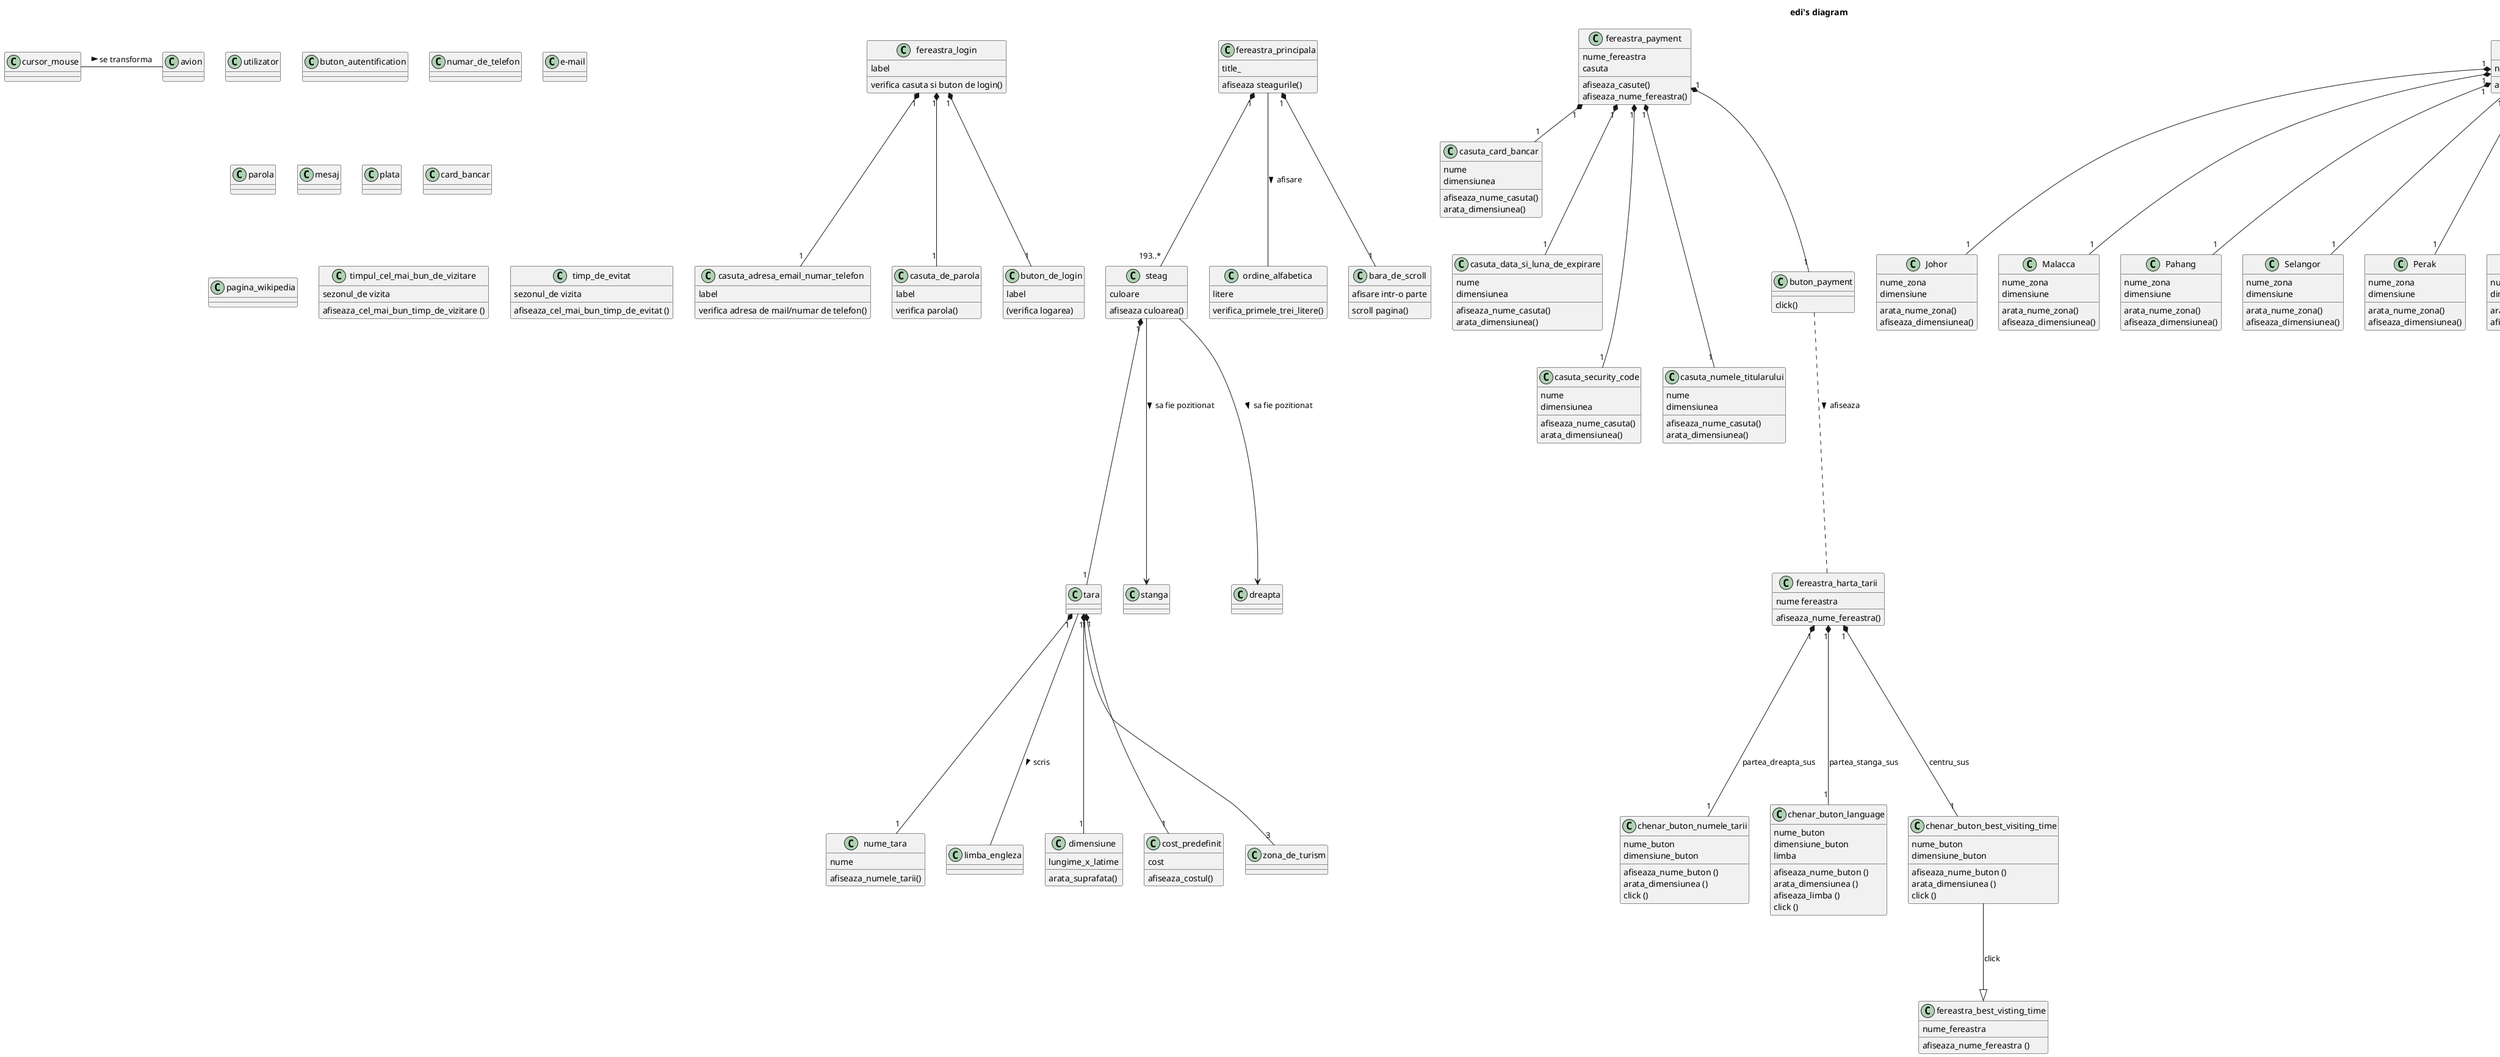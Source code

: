 @startuml
title edi's diagram

class utilizator {}
class buton_autentification {}
class fereastra_login {
label
verifica casuta si buton de login()
}
class casuta_adresa_email_numar_telefon {
label
verifica adresa de mail/numar de telefon()
}
class casuta_de_parola {
label
verifica parola()
}
class buton_de_login {
label
(verifica logarea)
}

fereastra_login "1"*--- "1" casuta_adresa_email_numar_telefon
fereastra_login "1"*--- "1" casuta_de_parola
fereastra_login "1"*--- "1" buton_de_login

class utilizator {}
class numar_de_telefon {}
class e-mail {}
class parola {}
class mesaj {}

class utilizator {}
class e-mail {}
class numar_de_telefon {}
class fereastra_principala {
title_
afiseaza steagurile()
}
class steag {
culoare
afiseaza culoarea()
}
class nume_tara {
nume
afiseaza_numele_tarii()
}
class tara {
}
class ordine_alfabetica {
litere
verifica_primele_trei_litere()

}
class stanga {}
class dreapta {}
class limba_engleza {}
fereastra_principala "1"*--- "193..*"steag
fereastra_principala --- ordine_alfabetica : afisare >
steag ---> stanga : sa fie pozitionat >
steag ---> dreapta : sa fie pozitionat >
tara --- limba_engleza : scris >
steag "1"*--- "1"tara

class bara_de_scroll {
afisare intr-o parte
scroll pagina()
}
class cursor_mouse {}
class avion {}
fereastra_principala "1"*---"1" bara_de_scroll
cursor_mouse - avion :> se transforma

class fereastra_payment {
nume_fereastra
casuta
afiseaza_casute()
afiseaza_nume_fereastra()
}
class plata {}
class dimensiune {
lungime_x_latime
arata_suprafata()
}
class card_bancar {}
class cost_predefinit {
cost
afiseaza_costul()
}
class zona_de_turism {}
class casuta_card_bancar {
nume
dimensiunea
afiseaza_nume_casuta()
arata_dimensiunea()
}
class casuta_data_si_luna_de_expirare {
nume
dimensiunea
afiseaza_nume_casuta()
arata_dimensiunea()
}
class casuta_security_code {
nume
dimensiunea
afiseaza_nume_casuta()
arata_dimensiunea()
}
class casuta_numele_titularului {
nume
dimensiunea
afiseaza_nume_casuta()
arata_dimensiunea()
}
class buton_payment {

click()
}

fereastra_payment "1" *-- "1" casuta_card_bancar
fereastra_payment "1" *--- "1" casuta_data_si_luna_de_expirare
fereastra_payment "1" *---- "1" casuta_security_code
fereastra_payment "1" *---- "1" casuta_numele_titularului
fereastra_payment "1" *--- "1" buton_payment
tara "1" *--- "3" zona_de_turism
tara "1" *--- "1" cost_predefinit
tara "1" *--- "1" dimensiune
tara "1" *--- "1" nume_tara

class fereastra_harta_tarii {
nume fereastra
afiseaza_nume_fereastra()
}
class Malaezia {
nume_tara
afiseaza_nume_tara()
}
class Johor {
nume_zona
dimensiune
arata_nume_zona()
afiseaza_dimensiunea()
}
Class Malacca {
nume_zona
dimensiune
arata_nume_zona()
afiseaza_dimensiunea()
}
class Pahang {
nume_zona
dimensiune
arata_nume_zona()
afiseaza_dimensiunea()
}
class Selangor {
nume_zona
dimensiune
arata_nume_zona()
afiseaza_dimensiunea()
}
Class Perak {
nume_zona
dimensiune
arata_nume_zona()
afiseaza_dimensiunea()
}
Class Kelantan {
nume_zona
dimensiune
arata_nume_zona()
afiseaza_dimensiunea()
}
Class Penang {
nume_zona
dimensiune
arata_nume_zona()
afiseaza_dimensiunea()
}
Class Terengganu {
nume_zona
dimensiune
arata_nume_zona()
afiseaza_dimensiunea()
}
Class Kedah {
nume_zona
dimensiune
arata_nume_zona()
afiseaza_dimensiunea()
}
Class Sarawak {
nume_zona
dimensiune
arata_nume_zona()
afiseaza_dimensiunea()
}
Class Sabah {
nume_zona
dimensiune
arata_nume_zona()
afiseaza_dimensiunea()
}
Malaezia "1" *--- "1" Johor
Malaezia "1" *--- "1" Malacca
Malaezia "1" *--- "1" Pahang
Malaezia "1" *--- "1" Selangor
Malaezia "1" *--- "1" Perak
Malaezia "1" *--- "1" Kelantan
Malaezia "1" *--- "1" Penang
Malaezia "1" *--- "1" Terengganu
Malaezia "1" *--- "1" Kedah
Malaezia "1" *--- "1" Sarawak
Malaezia "1" *--- "1" Sabah

buton_payment ... fereastra_harta_tarii : afiseaza >
class chenar_buton_numele_tarii {
nume_buton
dimensiune_buton
afiseaza_nume_buton ()
arata_dimensiunea ()
click ()
}
class pagina_wikipedia {}
class chenar_buton_language {
nume_buton
dimensiune_buton
limba
afiseaza_nume_buton ()
arata_dimensiunea ()
afiseaza_limba ()
click ()
}
class chenar_buton_best_visiting_time {
nume_buton
dimensiune_buton
afiseaza_nume_buton ()
arata_dimensiunea ()
click ()
}
class timpul_cel_mai_bun_de_vizitare {
sezonul_de vizita
afiseaza_cel_mai_bun_timp_de_vizitare ()
}
class fereastra_best_visting_time {
nume_fereastra
afiseaza_nume_fereastra ()
}
class timp_de_evitat {
sezonul_de vizita
afiseaza_cel_mai_bun_timp_de_evitat ()
}
fereastra_harta_tarii "1" *--- "1" chenar_buton_numele_tarii : partea_dreapta_sus
fereastra_harta_tarii "1" *--- "1" chenar_buton_language : partea_stanga_sus
fereastra_harta_tarii "1" *--- "1" chenar_buton_best_visiting_time : centru_sus
chenar_buton_best_visiting_time ---|> fereastra_best_visting_time : click

class fereastra_harta_interactiva_a_zonei {
nume_fereastra
afiseaza_nume_fereastra ()
}
class harta_interactiva_a_zonei {
dimensiune
afiseaza_dimensiunea ()
}
class obiectiv_turistic {
monument
pestera
templu
cascada
parc_national
castel
landmark
cladire
zona_de_agrement
afiseaza_monument ()
afiseaza_pestera ()
afiseaza_templu ()
afiseaza_cascada ()
afiseaza_parc_national ()
afiseaza_castel ()
afiseaza_landmark ()
afiseaza_cladire ()
afiseaza_zona_de_agrement ()
}
class oras_principal_mare {
dimensiunea
afiseaza_dimensiunea ()
}
class oras_mic {
dimensiunea
afiseaza_dimensiunea ()
}
class rute_turistice {
dimensiunea
culoare
afiseaza_dimensiunea ()
afiseaza_culoarea ()
}
class lac {
dimensiunea
afiseaza_dimensiunea ()
}
class mare {
dimensiunea
afiseaza_dimensiunea ()
}
fereastra_harta_interactiva_a_zonei "1" *--- "1" harta_interactiva_a_zonei
harta_interactiva_a_zonei "1" *--- "1..*" obiectiv_turistic
harta_interactiva_a_zonei "1" *--- "1" oras_principal_mare
harta_interactiva_a_zonei "1" *--- "0..*" oras_mic
harta_interactiva_a_zonei "1" *--- "1..*" rute_turistice
harta_interactiva_a_zonei "1" *--- "0..*" lac
harta_interactiva_a_zonei "1" *--- "0..*" mare



@enduml